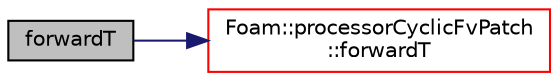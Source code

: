 digraph "forwardT"
{
  bgcolor="transparent";
  edge [fontname="Helvetica",fontsize="10",labelfontname="Helvetica",labelfontsize="10"];
  node [fontname="Helvetica",fontsize="10",shape=record];
  rankdir="LR";
  Node1 [label="forwardT",height=0.2,width=0.4,color="black", fillcolor="grey75", style="filled", fontcolor="black"];
  Node1 -> Node2 [color="midnightblue",fontsize="10",style="solid",fontname="Helvetica"];
  Node2 [label="Foam::processorCyclicFvPatch\l::forwardT",height=0.2,width=0.4,color="red",URL="$a01981.html#a187f3034c3ee57e3abbcf469b39819b9",tooltip="Return face transformation tensor. "];
}

